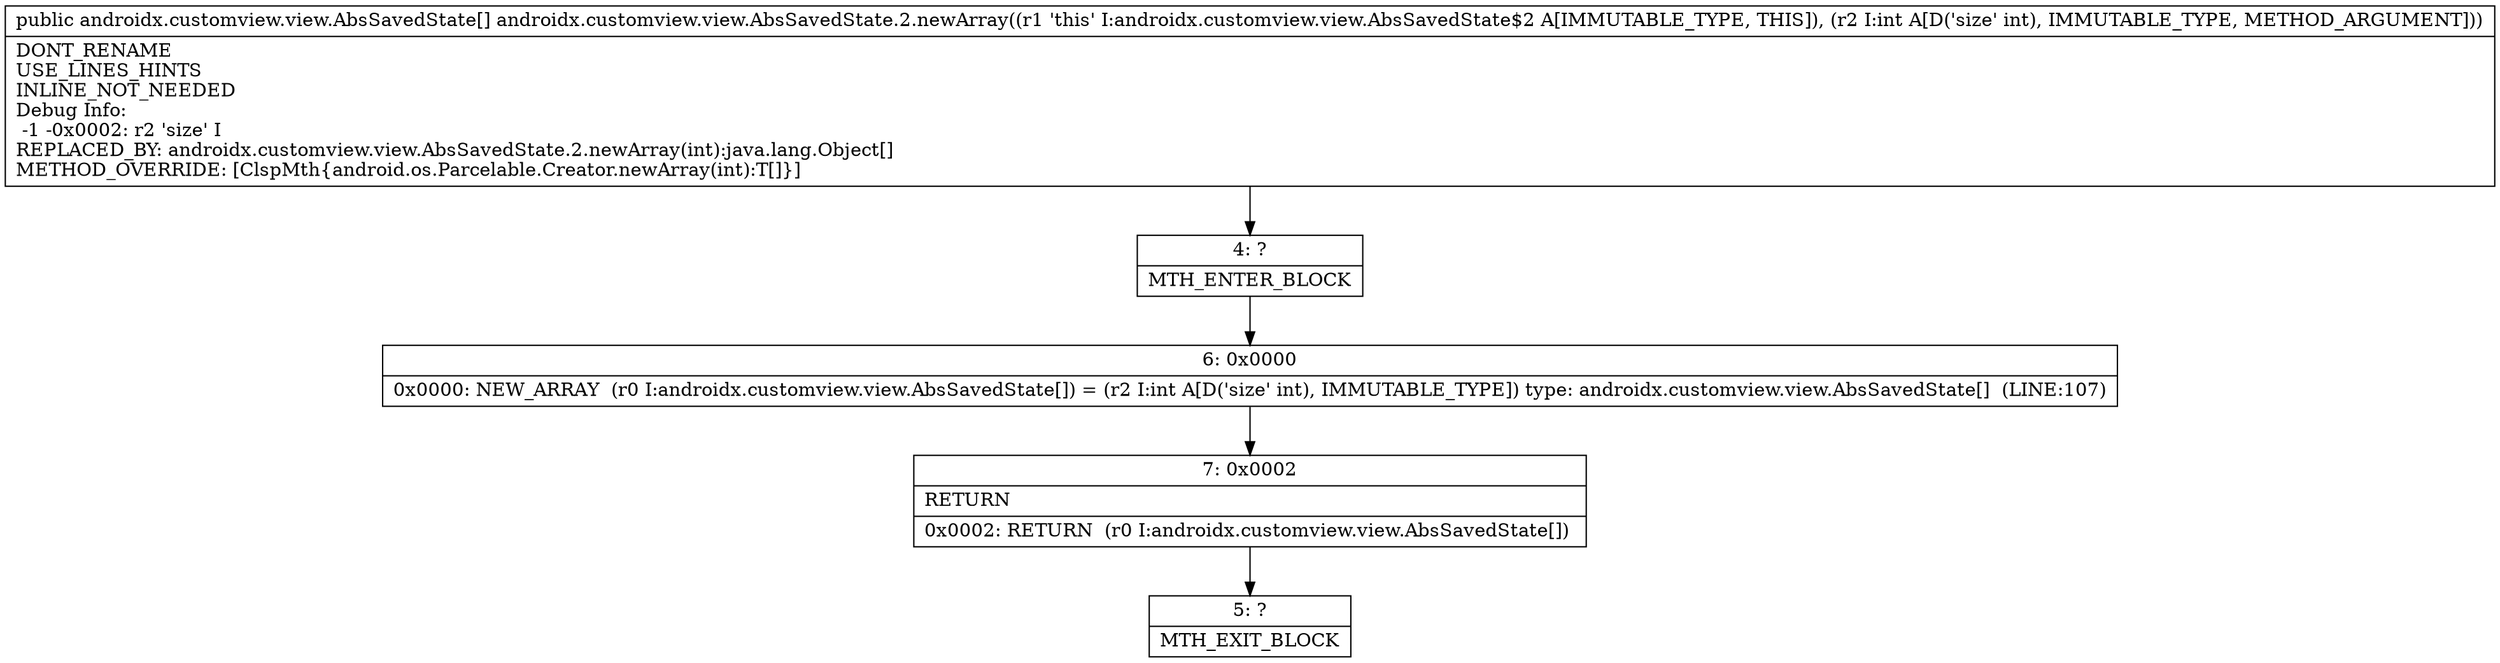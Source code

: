 digraph "CFG forandroidx.customview.view.AbsSavedState.2.newArray(I)[Landroidx\/customview\/view\/AbsSavedState;" {
Node_4 [shape=record,label="{4\:\ ?|MTH_ENTER_BLOCK\l}"];
Node_6 [shape=record,label="{6\:\ 0x0000|0x0000: NEW_ARRAY  (r0 I:androidx.customview.view.AbsSavedState[]) = (r2 I:int A[D('size' int), IMMUTABLE_TYPE]) type: androidx.customview.view.AbsSavedState[]  (LINE:107)\l}"];
Node_7 [shape=record,label="{7\:\ 0x0002|RETURN\l|0x0002: RETURN  (r0 I:androidx.customview.view.AbsSavedState[]) \l}"];
Node_5 [shape=record,label="{5\:\ ?|MTH_EXIT_BLOCK\l}"];
MethodNode[shape=record,label="{public androidx.customview.view.AbsSavedState[] androidx.customview.view.AbsSavedState.2.newArray((r1 'this' I:androidx.customview.view.AbsSavedState$2 A[IMMUTABLE_TYPE, THIS]), (r2 I:int A[D('size' int), IMMUTABLE_TYPE, METHOD_ARGUMENT]))  | DONT_RENAME\lUSE_LINES_HINTS\lINLINE_NOT_NEEDED\lDebug Info:\l  \-1 \-0x0002: r2 'size' I\lREPLACED_BY: androidx.customview.view.AbsSavedState.2.newArray(int):java.lang.Object[]\lMETHOD_OVERRIDE: [ClspMth\{android.os.Parcelable.Creator.newArray(int):T[]\}]\l}"];
MethodNode -> Node_4;Node_4 -> Node_6;
Node_6 -> Node_7;
Node_7 -> Node_5;
}

